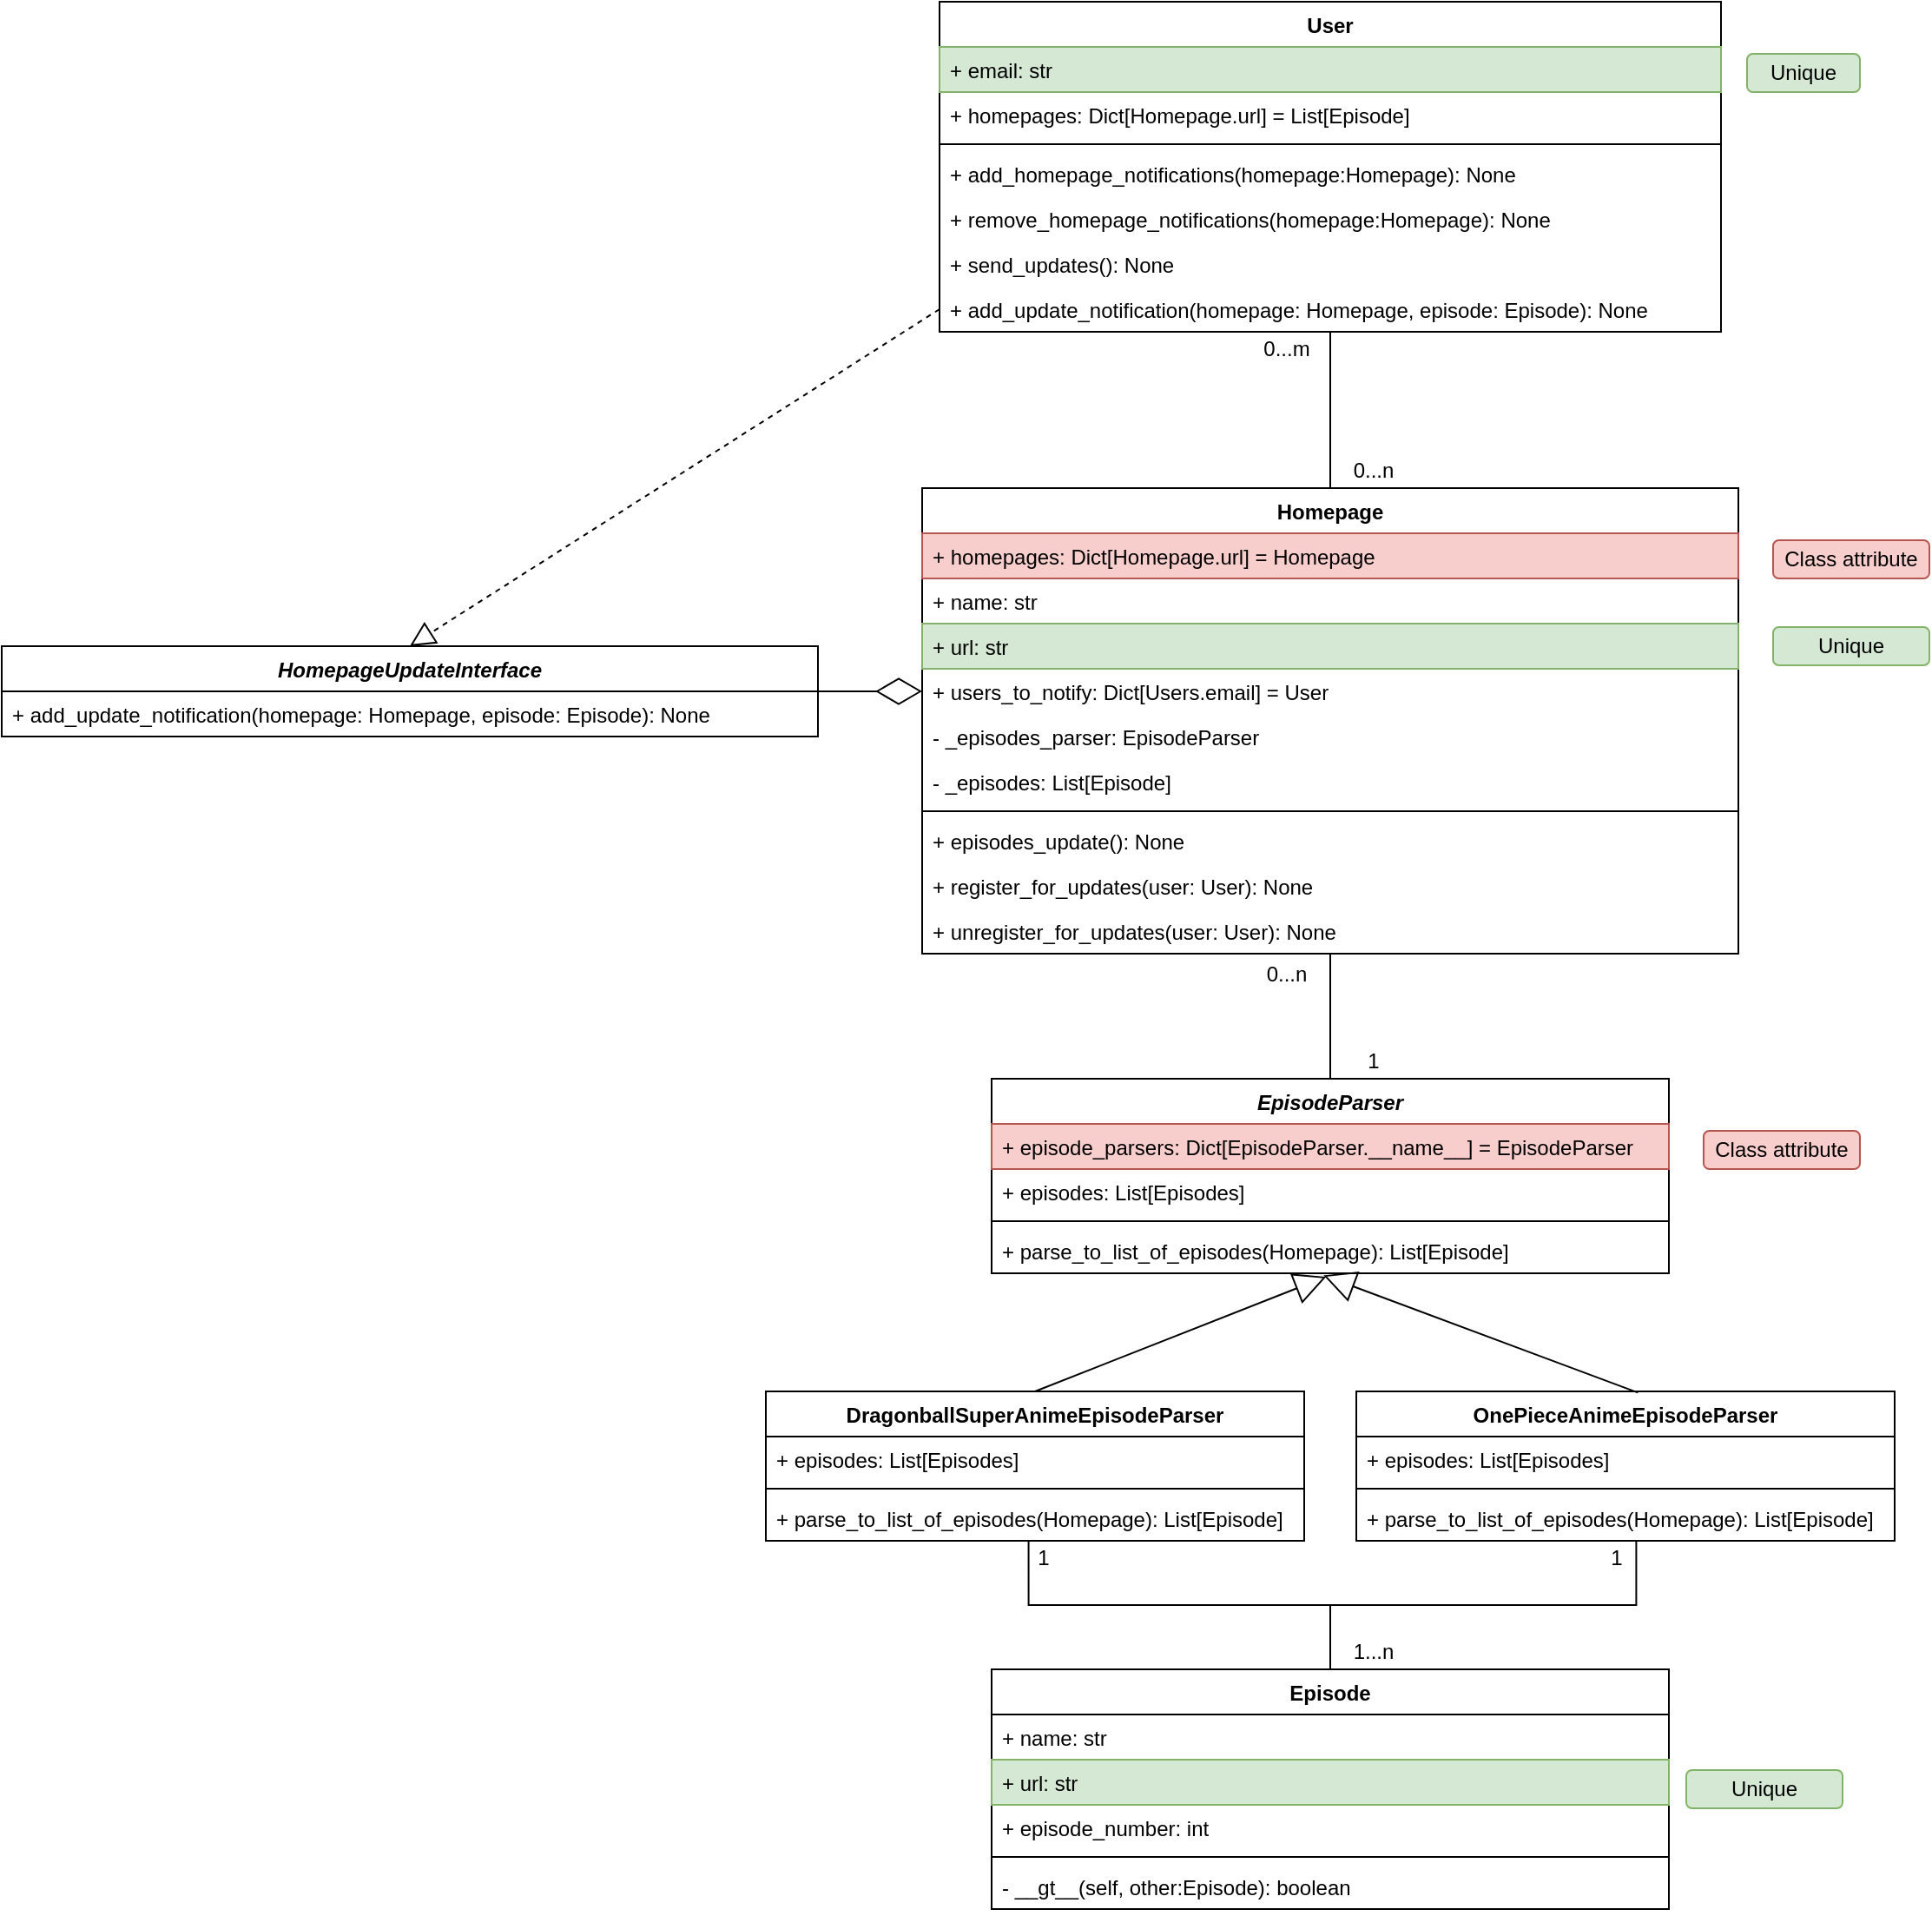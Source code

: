 <mxfile version="14.1.2" type="device"><diagram id="BYpwNFZNDT0ZQaOSXT6B" name="Page-1"><mxGraphModel dx="1388" dy="588" grid="1" gridSize="10" guides="1" tooltips="1" connect="1" arrows="1" fold="1" page="0" pageScale="1" pageWidth="827" pageHeight="1169" math="0" shadow="0"><root><mxCell id="0"/><mxCell id="1" parent="0"/><mxCell id="cJvV4aMUTwtasGsaNfeO-91" style="edgeStyle=orthogonalEdgeStyle;rounded=0;orthogonalLoop=1;jettySize=auto;html=1;entryX=0.5;entryY=0;entryDx=0;entryDy=0;endArrow=none;endFill=0;strokeWidth=1;" edge="1" parent="1" source="cJvV4aMUTwtasGsaNfeO-1" target="cJvV4aMUTwtasGsaNfeO-5"><mxGeometry relative="1" as="geometry"/></mxCell><mxCell id="cJvV4aMUTwtasGsaNfeO-1" value="User" style="swimlane;fontStyle=1;align=center;verticalAlign=top;childLayout=stackLayout;horizontal=1;startSize=26;horizontalStack=0;resizeParent=1;resizeParentMax=0;resizeLast=0;collapsible=1;marginBottom=0;" vertex="1" parent="1"><mxGeometry x="310" y="20" width="450" height="190" as="geometry"/></mxCell><mxCell id="cJvV4aMUTwtasGsaNfeO-2" value="+ email: str" style="text;strokeColor=#82b366;fillColor=#d5e8d4;align=left;verticalAlign=top;spacingLeft=4;spacingRight=4;overflow=hidden;rotatable=0;points=[[0,0.5],[1,0.5]];portConstraint=eastwest;" vertex="1" parent="cJvV4aMUTwtasGsaNfeO-1"><mxGeometry y="26" width="450" height="26" as="geometry"/></mxCell><mxCell id="cJvV4aMUTwtasGsaNfeO-17" value="+ homepages: Dict[Homepage.url] = List[Episode]" style="text;strokeColor=none;fillColor=none;align=left;verticalAlign=top;spacingLeft=4;spacingRight=4;overflow=hidden;rotatable=0;points=[[0,0.5],[1,0.5]];portConstraint=eastwest;" vertex="1" parent="cJvV4aMUTwtasGsaNfeO-1"><mxGeometry y="52" width="450" height="26" as="geometry"/></mxCell><mxCell id="cJvV4aMUTwtasGsaNfeO-3" value="" style="line;strokeWidth=1;fillColor=none;align=left;verticalAlign=middle;spacingTop=-1;spacingLeft=3;spacingRight=3;rotatable=0;labelPosition=right;points=[];portConstraint=eastwest;" vertex="1" parent="cJvV4aMUTwtasGsaNfeO-1"><mxGeometry y="78" width="450" height="8" as="geometry"/></mxCell><mxCell id="cJvV4aMUTwtasGsaNfeO-38" value="+ add_homepage_notifications(homepage:Homepage): None" style="text;strokeColor=none;fillColor=none;align=left;verticalAlign=top;spacingLeft=4;spacingRight=4;overflow=hidden;rotatable=0;points=[[0,0.5],[1,0.5]];portConstraint=eastwest;" vertex="1" parent="cJvV4aMUTwtasGsaNfeO-1"><mxGeometry y="86" width="450" height="26" as="geometry"/></mxCell><mxCell id="cJvV4aMUTwtasGsaNfeO-114" value="+ remove_homepage_notifications(homepage:Homepage): None" style="text;strokeColor=none;fillColor=none;align=left;verticalAlign=top;spacingLeft=4;spacingRight=4;overflow=hidden;rotatable=0;points=[[0,0.5],[1,0.5]];portConstraint=eastwest;" vertex="1" parent="cJvV4aMUTwtasGsaNfeO-1"><mxGeometry y="112" width="450" height="26" as="geometry"/></mxCell><mxCell id="cJvV4aMUTwtasGsaNfeO-113" value="+ send_updates(): None" style="text;strokeColor=none;fillColor=none;align=left;verticalAlign=top;spacingLeft=4;spacingRight=4;overflow=hidden;rotatable=0;points=[[0,0.5],[1,0.5]];portConstraint=eastwest;" vertex="1" parent="cJvV4aMUTwtasGsaNfeO-1"><mxGeometry y="138" width="450" height="26" as="geometry"/></mxCell><mxCell id="cJvV4aMUTwtasGsaNfeO-39" value="+ add_update_notification(homepage: Homepage, episode: Episode): None" style="text;strokeColor=none;fillColor=none;align=left;verticalAlign=top;spacingLeft=4;spacingRight=4;overflow=hidden;rotatable=0;points=[[0,0.5],[1,0.5]];portConstraint=eastwest;" vertex="1" parent="cJvV4aMUTwtasGsaNfeO-1"><mxGeometry y="164" width="450" height="26" as="geometry"/></mxCell><mxCell id="cJvV4aMUTwtasGsaNfeO-96" style="edgeStyle=orthogonalEdgeStyle;rounded=0;orthogonalLoop=1;jettySize=auto;html=1;entryX=0.5;entryY=0;entryDx=0;entryDy=0;endArrow=none;endFill=0;strokeWidth=1;" edge="1" parent="1" source="cJvV4aMUTwtasGsaNfeO-5" target="cJvV4aMUTwtasGsaNfeO-9"><mxGeometry relative="1" as="geometry"/></mxCell><mxCell id="cJvV4aMUTwtasGsaNfeO-5" value="Homepage" style="swimlane;fontStyle=1;align=center;verticalAlign=top;childLayout=stackLayout;horizontal=1;startSize=26;horizontalStack=0;resizeParent=1;resizeParentMax=0;resizeLast=0;collapsible=1;marginBottom=0;" vertex="1" parent="1"><mxGeometry x="300" y="300" width="470" height="268" as="geometry"/></mxCell><mxCell id="cJvV4aMUTwtasGsaNfeO-134" value="+ homepages: Dict[Homepage.url] = Homepage" style="text;strokeColor=#b85450;fillColor=#f8cecc;align=left;verticalAlign=top;spacingLeft=4;spacingRight=4;overflow=hidden;rotatable=0;points=[[0,0.5],[1,0.5]];portConstraint=eastwest;" vertex="1" parent="cJvV4aMUTwtasGsaNfeO-5"><mxGeometry y="26" width="470" height="26" as="geometry"/></mxCell><mxCell id="cJvV4aMUTwtasGsaNfeO-22" value="+ name: str" style="text;strokeColor=none;fillColor=none;align=left;verticalAlign=top;spacingLeft=4;spacingRight=4;overflow=hidden;rotatable=0;points=[[0,0.5],[1,0.5]];portConstraint=eastwest;" vertex="1" parent="cJvV4aMUTwtasGsaNfeO-5"><mxGeometry y="52" width="470" height="26" as="geometry"/></mxCell><mxCell id="cJvV4aMUTwtasGsaNfeO-6" value="+ url: str" style="text;strokeColor=#82b366;fillColor=#d5e8d4;align=left;verticalAlign=top;spacingLeft=4;spacingRight=4;overflow=hidden;rotatable=0;points=[[0,0.5],[1,0.5]];portConstraint=eastwest;" vertex="1" parent="cJvV4aMUTwtasGsaNfeO-5"><mxGeometry y="78" width="470" height="26" as="geometry"/></mxCell><mxCell id="cJvV4aMUTwtasGsaNfeO-27" value="+ users_to_notify: Dict[Users.email] = User" style="text;strokeColor=none;fillColor=none;align=left;verticalAlign=top;spacingLeft=4;spacingRight=4;overflow=hidden;rotatable=0;points=[[0,0.5],[1,0.5]];portConstraint=eastwest;" vertex="1" parent="cJvV4aMUTwtasGsaNfeO-5"><mxGeometry y="104" width="470" height="26" as="geometry"/></mxCell><mxCell id="cJvV4aMUTwtasGsaNfeO-141" value="- _episodes_parser: EpisodeParser" style="text;strokeColor=none;fillColor=none;align=left;verticalAlign=top;spacingLeft=4;spacingRight=4;overflow=hidden;rotatable=0;points=[[0,0.5],[1,0.5]];portConstraint=eastwest;" vertex="1" parent="cJvV4aMUTwtasGsaNfeO-5"><mxGeometry y="130" width="470" height="26" as="geometry"/></mxCell><mxCell id="cJvV4aMUTwtasGsaNfeO-140" value="- _episodes: List[Episode]" style="text;strokeColor=none;fillColor=none;align=left;verticalAlign=top;spacingLeft=4;spacingRight=4;overflow=hidden;rotatable=0;points=[[0,0.5],[1,0.5]];portConstraint=eastwest;" vertex="1" parent="cJvV4aMUTwtasGsaNfeO-5"><mxGeometry y="156" width="470" height="26" as="geometry"/></mxCell><mxCell id="cJvV4aMUTwtasGsaNfeO-7" value="" style="line;strokeWidth=1;fillColor=none;align=left;verticalAlign=middle;spacingTop=-1;spacingLeft=3;spacingRight=3;rotatable=0;labelPosition=right;points=[];portConstraint=eastwest;" vertex="1" parent="cJvV4aMUTwtasGsaNfeO-5"><mxGeometry y="182" width="470" height="8" as="geometry"/></mxCell><mxCell id="cJvV4aMUTwtasGsaNfeO-8" value="+ episodes_update(): None " style="text;strokeColor=none;fillColor=none;align=left;verticalAlign=top;spacingLeft=4;spacingRight=4;overflow=hidden;rotatable=0;points=[[0,0.5],[1,0.5]];portConstraint=eastwest;" vertex="1" parent="cJvV4aMUTwtasGsaNfeO-5"><mxGeometry y="190" width="470" height="26" as="geometry"/></mxCell><mxCell id="cJvV4aMUTwtasGsaNfeO-4" value="+ register_for_updates(user: User): None" style="text;strokeColor=none;fillColor=none;align=left;verticalAlign=top;spacingLeft=4;spacingRight=4;overflow=hidden;rotatable=0;points=[[0,0.5],[1,0.5]];portConstraint=eastwest;" vertex="1" parent="cJvV4aMUTwtasGsaNfeO-5"><mxGeometry y="216" width="470" height="26" as="geometry"/></mxCell><mxCell id="cJvV4aMUTwtasGsaNfeO-25" value="+ unregister_for_updates(user: User): None" style="text;strokeColor=none;fillColor=none;align=left;verticalAlign=top;spacingLeft=4;spacingRight=4;overflow=hidden;rotatable=0;points=[[0,0.5],[1,0.5]];portConstraint=eastwest;" vertex="1" parent="cJvV4aMUTwtasGsaNfeO-5"><mxGeometry y="242" width="470" height="26" as="geometry"/></mxCell><mxCell id="cJvV4aMUTwtasGsaNfeO-9" value="EpisodeParser" style="swimlane;fontStyle=3;align=center;verticalAlign=top;childLayout=stackLayout;horizontal=1;startSize=26;horizontalStack=0;resizeParent=1;resizeParentMax=0;resizeLast=0;collapsible=1;marginBottom=0;" vertex="1" parent="1"><mxGeometry x="340" y="640" width="390" height="112" as="geometry"/></mxCell><mxCell id="cJvV4aMUTwtasGsaNfeO-42" value="+ episode_parsers: Dict[EpisodeParser.__name__] = EpisodeParser" style="text;strokeColor=#b85450;fillColor=#f8cecc;align=left;verticalAlign=top;spacingLeft=4;spacingRight=4;overflow=hidden;rotatable=0;points=[[0,0.5],[1,0.5]];portConstraint=eastwest;" vertex="1" parent="cJvV4aMUTwtasGsaNfeO-9"><mxGeometry y="26" width="390" height="26" as="geometry"/></mxCell><mxCell id="cJvV4aMUTwtasGsaNfeO-10" value="+ episodes: List[Episodes]" style="text;strokeColor=none;fillColor=none;align=left;verticalAlign=top;spacingLeft=4;spacingRight=4;overflow=hidden;rotatable=0;points=[[0,0.5],[1,0.5]];portConstraint=eastwest;" vertex="1" parent="cJvV4aMUTwtasGsaNfeO-9"><mxGeometry y="52" width="390" height="26" as="geometry"/></mxCell><mxCell id="cJvV4aMUTwtasGsaNfeO-11" value="" style="line;strokeWidth=1;fillColor=none;align=left;verticalAlign=middle;spacingTop=-1;spacingLeft=3;spacingRight=3;rotatable=0;labelPosition=right;points=[];portConstraint=eastwest;" vertex="1" parent="cJvV4aMUTwtasGsaNfeO-9"><mxGeometry y="78" width="390" height="8" as="geometry"/></mxCell><mxCell id="cJvV4aMUTwtasGsaNfeO-12" value="+ parse_to_list_of_episodes(Homepage): List[Episode]" style="text;strokeColor=none;fillColor=none;align=left;verticalAlign=top;spacingLeft=4;spacingRight=4;overflow=hidden;rotatable=0;points=[[0,0.5],[1,0.5]];portConstraint=eastwest;" vertex="1" parent="cJvV4aMUTwtasGsaNfeO-9"><mxGeometry y="86" width="390" height="26" as="geometry"/></mxCell><mxCell id="cJvV4aMUTwtasGsaNfeO-54" value="DragonballSuperAnimeEpisodeParser" style="swimlane;fontStyle=1;align=center;verticalAlign=top;childLayout=stackLayout;horizontal=1;startSize=26;horizontalStack=0;resizeParent=1;resizeParentMax=0;resizeLast=0;collapsible=1;marginBottom=0;" vertex="1" parent="1"><mxGeometry x="210" y="820" width="310" height="86" as="geometry"/></mxCell><mxCell id="cJvV4aMUTwtasGsaNfeO-129" value="+ episodes: List[Episodes]" style="text;strokeColor=none;fillColor=none;align=left;verticalAlign=top;spacingLeft=4;spacingRight=4;overflow=hidden;rotatable=0;points=[[0,0.5],[1,0.5]];portConstraint=eastwest;" vertex="1" parent="cJvV4aMUTwtasGsaNfeO-54"><mxGeometry y="26" width="310" height="26" as="geometry"/></mxCell><mxCell id="cJvV4aMUTwtasGsaNfeO-59" value="" style="line;strokeWidth=1;fillColor=none;align=left;verticalAlign=middle;spacingTop=-1;spacingLeft=3;spacingRight=3;rotatable=0;labelPosition=right;points=[];portConstraint=eastwest;" vertex="1" parent="cJvV4aMUTwtasGsaNfeO-54"><mxGeometry y="52" width="310" height="8" as="geometry"/></mxCell><mxCell id="cJvV4aMUTwtasGsaNfeO-60" value="+ parse_to_list_of_episodes(Homepage): List[Episode]" style="text;strokeColor=none;fillColor=none;align=left;verticalAlign=top;spacingLeft=4;spacingRight=4;overflow=hidden;rotatable=0;points=[[0,0.5],[1,0.5]];portConstraint=eastwest;" vertex="1" parent="cJvV4aMUTwtasGsaNfeO-54"><mxGeometry y="60" width="310" height="26" as="geometry"/></mxCell><mxCell id="cJvV4aMUTwtasGsaNfeO-76" value="OnePieceAnimeEpisodeParser" style="swimlane;fontStyle=1;align=center;verticalAlign=top;childLayout=stackLayout;horizontal=1;startSize=26;horizontalStack=0;resizeParent=1;resizeParentMax=0;resizeLast=0;collapsible=1;marginBottom=0;" vertex="1" parent="1"><mxGeometry x="550" y="820" width="310" height="86" as="geometry"/></mxCell><mxCell id="cJvV4aMUTwtasGsaNfeO-130" value="+ episodes: List[Episodes]" style="text;strokeColor=none;fillColor=none;align=left;verticalAlign=top;spacingLeft=4;spacingRight=4;overflow=hidden;rotatable=0;points=[[0,0.5],[1,0.5]];portConstraint=eastwest;" vertex="1" parent="cJvV4aMUTwtasGsaNfeO-76"><mxGeometry y="26" width="310" height="26" as="geometry"/></mxCell><mxCell id="cJvV4aMUTwtasGsaNfeO-81" value="" style="line;strokeWidth=1;fillColor=none;align=left;verticalAlign=middle;spacingTop=-1;spacingLeft=3;spacingRight=3;rotatable=0;labelPosition=right;points=[];portConstraint=eastwest;" vertex="1" parent="cJvV4aMUTwtasGsaNfeO-76"><mxGeometry y="52" width="310" height="8" as="geometry"/></mxCell><mxCell id="cJvV4aMUTwtasGsaNfeO-82" value="+ parse_to_list_of_episodes(Homepage): List[Episode]" style="text;strokeColor=none;fillColor=none;align=left;verticalAlign=top;spacingLeft=4;spacingRight=4;overflow=hidden;rotatable=0;points=[[0,0.5],[1,0.5]];portConstraint=eastwest;" vertex="1" parent="cJvV4aMUTwtasGsaNfeO-76"><mxGeometry y="60" width="310" height="26" as="geometry"/></mxCell><mxCell id="cJvV4aMUTwtasGsaNfeO-93" value="0...n" style="text;html=1;strokeColor=none;fillColor=none;align=center;verticalAlign=middle;whiteSpace=wrap;rounded=0;" vertex="1" parent="1"><mxGeometry x="540" y="280" width="40" height="20" as="geometry"/></mxCell><mxCell id="cJvV4aMUTwtasGsaNfeO-94" value="0...m" style="text;html=1;strokeColor=none;fillColor=none;align=center;verticalAlign=middle;whiteSpace=wrap;rounded=0;" vertex="1" parent="1"><mxGeometry x="490" y="210" width="40" height="20" as="geometry"/></mxCell><mxCell id="cJvV4aMUTwtasGsaNfeO-95" value="1" style="text;html=1;strokeColor=none;fillColor=none;align=center;verticalAlign=middle;whiteSpace=wrap;rounded=0;" vertex="1" parent="1"><mxGeometry x="540" y="620" width="40" height="20" as="geometry"/></mxCell><mxCell id="cJvV4aMUTwtasGsaNfeO-97" value="0...n" style="text;html=1;strokeColor=none;fillColor=none;align=center;verticalAlign=middle;whiteSpace=wrap;rounded=0;" vertex="1" parent="1"><mxGeometry x="490" y="570" width="40" height="20" as="geometry"/></mxCell><mxCell id="cJvV4aMUTwtasGsaNfeO-98" value="HomepageUpdateInterface" style="swimlane;fontStyle=3;align=center;verticalAlign=top;childLayout=stackLayout;horizontal=1;startSize=26;horizontalStack=0;resizeParent=1;resizeParentMax=0;resizeLast=0;collapsible=1;marginBottom=0;" vertex="1" parent="1"><mxGeometry x="-230" y="391" width="470" height="52" as="geometry"/></mxCell><mxCell id="cJvV4aMUTwtasGsaNfeO-110" value="+ add_update_notification(homepage: Homepage, episode: Episode): None" style="text;strokeColor=none;fillColor=none;align=left;verticalAlign=top;spacingLeft=4;spacingRight=4;overflow=hidden;rotatable=0;points=[[0,0.5],[1,0.5]];portConstraint=eastwest;" vertex="1" parent="cJvV4aMUTwtasGsaNfeO-98"><mxGeometry y="26" width="470" height="26" as="geometry"/></mxCell><mxCell id="cJvV4aMUTwtasGsaNfeO-111" value="" style="endArrow=diamondThin;endFill=0;endSize=24;html=1;strokeWidth=1;entryX=0;entryY=0.5;entryDx=0;entryDy=0;exitX=1;exitY=0.5;exitDx=0;exitDy=0;" edge="1" parent="1" source="cJvV4aMUTwtasGsaNfeO-98" target="cJvV4aMUTwtasGsaNfeO-27"><mxGeometry width="160" relative="1" as="geometry"><mxPoint x="220" y="400" as="sourcePoint"/><mxPoint x="250" y="310" as="targetPoint"/></mxGeometry></mxCell><mxCell id="cJvV4aMUTwtasGsaNfeO-112" value="" style="endArrow=block;dashed=1;endFill=0;endSize=12;html=1;strokeWidth=1;entryX=0.5;entryY=0;entryDx=0;entryDy=0;exitX=0;exitY=0.5;exitDx=0;exitDy=0;" edge="1" parent="1" source="cJvV4aMUTwtasGsaNfeO-39" target="cJvV4aMUTwtasGsaNfeO-98"><mxGeometry width="160" relative="1" as="geometry"><mxPoint x="-120" y="289.66" as="sourcePoint"/><mxPoint x="40" y="289.66" as="targetPoint"/></mxGeometry></mxCell><mxCell id="cJvV4aMUTwtasGsaNfeO-145" style="edgeStyle=orthogonalEdgeStyle;rounded=0;orthogonalLoop=1;jettySize=auto;html=1;entryX=0.488;entryY=0.987;entryDx=0;entryDy=0;entryPerimeter=0;endArrow=none;endFill=0;strokeWidth=1;" edge="1" parent="1" source="cJvV4aMUTwtasGsaNfeO-116" target="cJvV4aMUTwtasGsaNfeO-60"><mxGeometry relative="1" as="geometry"/></mxCell><mxCell id="cJvV4aMUTwtasGsaNfeO-146" style="edgeStyle=orthogonalEdgeStyle;rounded=0;orthogonalLoop=1;jettySize=auto;html=1;entryX=0.52;entryY=0.987;entryDx=0;entryDy=0;entryPerimeter=0;endArrow=none;endFill=0;strokeWidth=1;" edge="1" parent="1" source="cJvV4aMUTwtasGsaNfeO-116" target="cJvV4aMUTwtasGsaNfeO-82"><mxGeometry relative="1" as="geometry"/></mxCell><mxCell id="cJvV4aMUTwtasGsaNfeO-116" value="Episode" style="swimlane;fontStyle=1;align=center;verticalAlign=top;childLayout=stackLayout;horizontal=1;startSize=26;horizontalStack=0;resizeParent=1;resizeParentMax=0;resizeLast=0;collapsible=1;marginBottom=0;" vertex="1" parent="1"><mxGeometry x="340" y="980" width="390" height="138" as="geometry"/></mxCell><mxCell id="cJvV4aMUTwtasGsaNfeO-119" value="+ name: str" style="text;strokeColor=none;fillColor=none;align=left;verticalAlign=top;spacingLeft=4;spacingRight=4;overflow=hidden;rotatable=0;points=[[0,0.5],[1,0.5]];portConstraint=eastwest;" vertex="1" parent="cJvV4aMUTwtasGsaNfeO-116"><mxGeometry y="26" width="390" height="26" as="geometry"/></mxCell><mxCell id="cJvV4aMUTwtasGsaNfeO-120" value="+ url: str" style="text;strokeColor=#82b366;fillColor=#d5e8d4;align=left;verticalAlign=top;spacingLeft=4;spacingRight=4;overflow=hidden;rotatable=0;points=[[0,0.5],[1,0.5]];portConstraint=eastwest;" vertex="1" parent="cJvV4aMUTwtasGsaNfeO-116"><mxGeometry y="52" width="390" height="26" as="geometry"/></mxCell><mxCell id="cJvV4aMUTwtasGsaNfeO-128" value="+ episode_number: int" style="text;strokeColor=none;fillColor=none;align=left;verticalAlign=top;spacingLeft=4;spacingRight=4;overflow=hidden;rotatable=0;points=[[0,0.5],[1,0.5]];portConstraint=eastwest;" vertex="1" parent="cJvV4aMUTwtasGsaNfeO-116"><mxGeometry y="78" width="390" height="26" as="geometry"/></mxCell><mxCell id="cJvV4aMUTwtasGsaNfeO-121" value="" style="line;strokeWidth=1;fillColor=none;align=left;verticalAlign=middle;spacingTop=-1;spacingLeft=3;spacingRight=3;rotatable=0;labelPosition=right;points=[];portConstraint=eastwest;" vertex="1" parent="cJvV4aMUTwtasGsaNfeO-116"><mxGeometry y="104" width="390" height="8" as="geometry"/></mxCell><mxCell id="cJvV4aMUTwtasGsaNfeO-126" value="- __gt__(self, other:Episode): boolean" style="text;strokeColor=none;fillColor=none;align=left;verticalAlign=top;spacingLeft=4;spacingRight=4;overflow=hidden;rotatable=0;points=[[0,0.5],[1,0.5]];portConstraint=eastwest;" vertex="1" parent="cJvV4aMUTwtasGsaNfeO-116"><mxGeometry y="112" width="390" height="26" as="geometry"/></mxCell><mxCell id="cJvV4aMUTwtasGsaNfeO-127" value="Unique" style="rounded=1;whiteSpace=wrap;html=1;fillColor=#d5e8d4;strokeColor=#82b366;" vertex="1" parent="1"><mxGeometry x="775" y="50" width="65" height="22" as="geometry"/></mxCell><mxCell id="cJvV4aMUTwtasGsaNfeO-133" value="Unique" style="rounded=1;whiteSpace=wrap;html=1;fillColor=#d5e8d4;strokeColor=#82b366;" vertex="1" parent="1"><mxGeometry x="790" y="380" width="90" height="22" as="geometry"/></mxCell><mxCell id="cJvV4aMUTwtasGsaNfeO-136" value="Class attribute" style="rounded=1;whiteSpace=wrap;html=1;fillColor=#f8cecc;strokeColor=#b85450;" vertex="1" parent="1"><mxGeometry x="790" y="330" width="90" height="22" as="geometry"/></mxCell><mxCell id="cJvV4aMUTwtasGsaNfeO-137" value="Class attribute" style="rounded=1;whiteSpace=wrap;html=1;fillColor=#f8cecc;strokeColor=#b85450;" vertex="1" parent="1"><mxGeometry x="750" y="670" width="90" height="22" as="geometry"/></mxCell><mxCell id="cJvV4aMUTwtasGsaNfeO-142" value="Unique" style="rounded=1;whiteSpace=wrap;html=1;fillColor=#d5e8d4;strokeColor=#82b366;" vertex="1" parent="1"><mxGeometry x="740" y="1038" width="90" height="22" as="geometry"/></mxCell><mxCell id="cJvV4aMUTwtasGsaNfeO-143" value="" style="endArrow=block;endSize=16;endFill=0;html=1;strokeWidth=1;exitX=0.5;exitY=0;exitDx=0;exitDy=0;entryX=0.494;entryY=1.077;entryDx=0;entryDy=0;entryPerimeter=0;" edge="1" parent="1" source="cJvV4aMUTwtasGsaNfeO-54" target="cJvV4aMUTwtasGsaNfeO-12"><mxGeometry width="160" relative="1" as="geometry"><mxPoint x="410" y="920" as="sourcePoint"/><mxPoint x="570" y="920" as="targetPoint"/></mxGeometry></mxCell><mxCell id="cJvV4aMUTwtasGsaNfeO-144" value="" style="endArrow=block;endSize=16;endFill=0;html=1;strokeWidth=1;exitX=0.523;exitY=0.008;exitDx=0;exitDy=0;entryX=0.49;entryY=1.045;entryDx=0;entryDy=0;entryPerimeter=0;exitPerimeter=0;" edge="1" parent="1" source="cJvV4aMUTwtasGsaNfeO-76" target="cJvV4aMUTwtasGsaNfeO-12"><mxGeometry width="160" relative="1" as="geometry"><mxPoint x="385" y="830" as="sourcePoint"/><mxPoint x="542.66" y="764.002" as="targetPoint"/></mxGeometry></mxCell><mxCell id="cJvV4aMUTwtasGsaNfeO-147" value="1...n" style="text;html=1;strokeColor=none;fillColor=none;align=center;verticalAlign=middle;whiteSpace=wrap;rounded=0;" vertex="1" parent="1"><mxGeometry x="540" y="960" width="40" height="20" as="geometry"/></mxCell><mxCell id="cJvV4aMUTwtasGsaNfeO-148" value="1" style="text;html=1;strokeColor=none;fillColor=none;align=center;verticalAlign=middle;whiteSpace=wrap;rounded=0;" vertex="1" parent="1"><mxGeometry x="350" y="906" width="40" height="20" as="geometry"/></mxCell><mxCell id="cJvV4aMUTwtasGsaNfeO-149" value="1" style="text;html=1;strokeColor=none;fillColor=none;align=center;verticalAlign=middle;whiteSpace=wrap;rounded=0;" vertex="1" parent="1"><mxGeometry x="680" y="906" width="40" height="20" as="geometry"/></mxCell></root></mxGraphModel></diagram></mxfile>